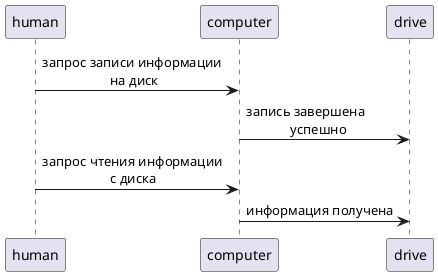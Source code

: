 @startuml case1

participant human as h
participant computer as c
participant drive as d

h -> c : запрос записи информации\n\t\t    на диск
c -> d : запись завершена\n\t     успешно
h -> c : запрос чтения информации\n\t\t    с диска
c -> d : информация получена
@enduml